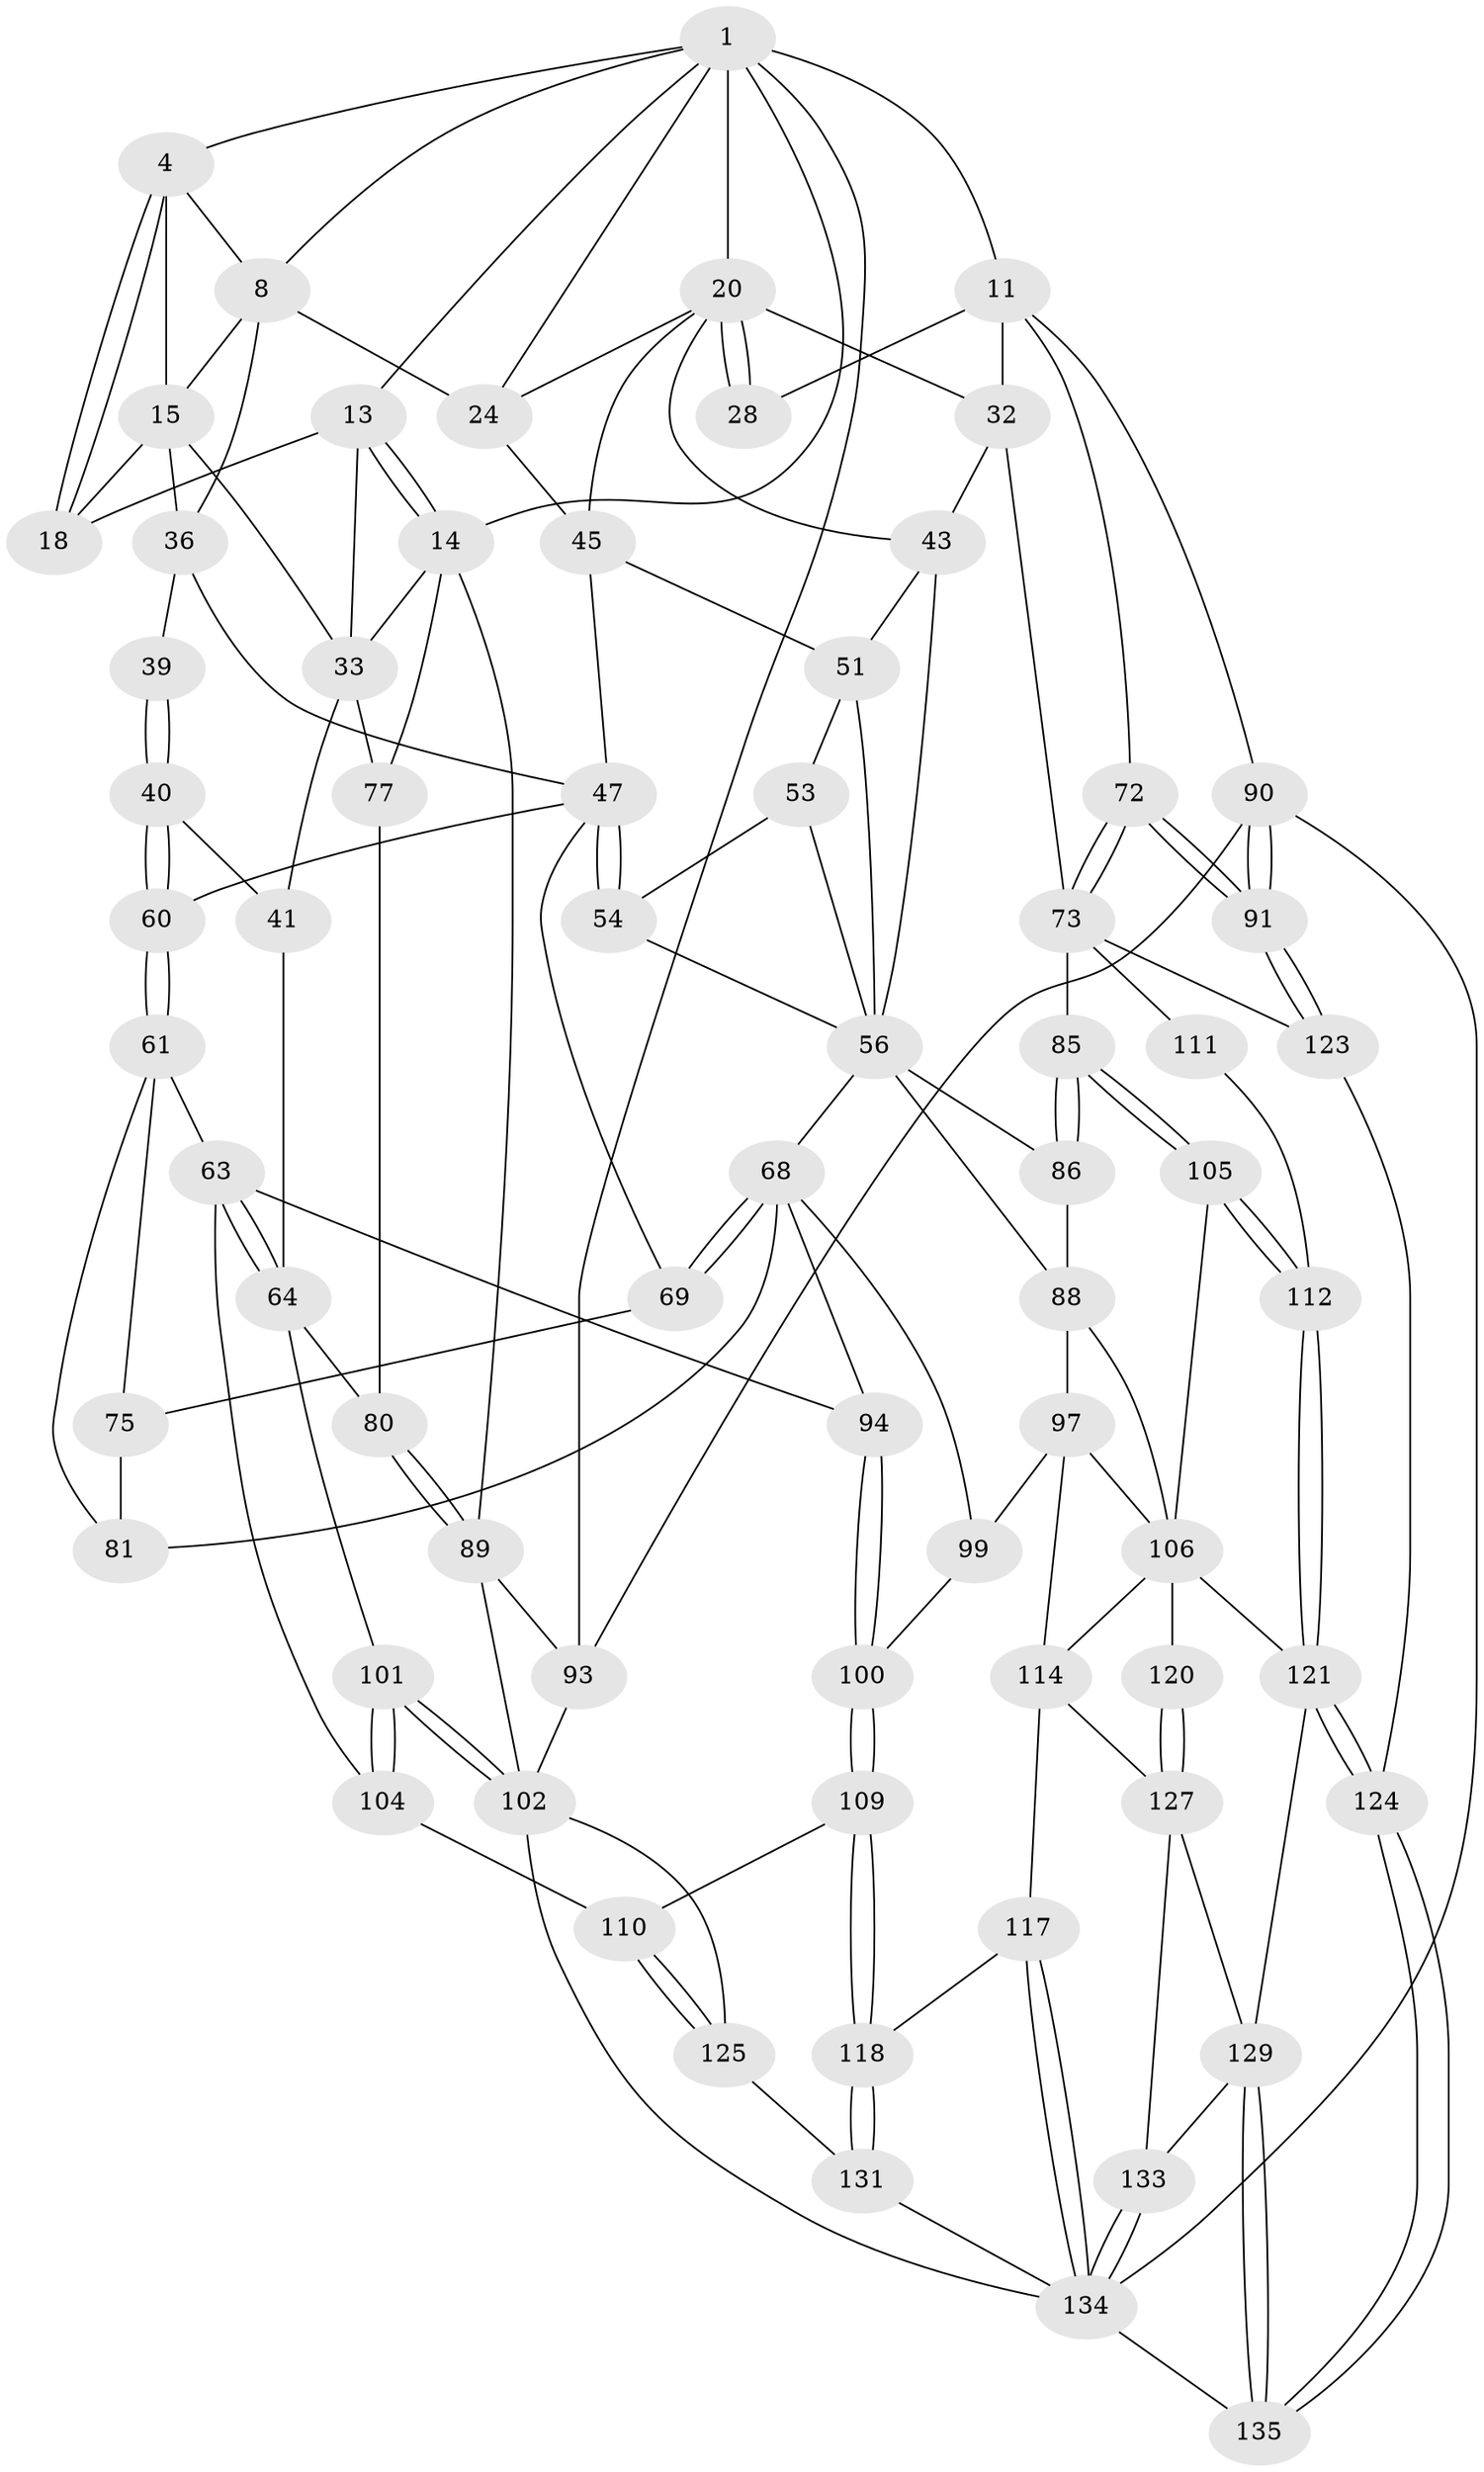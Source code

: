 // original degree distribution, {3: 0.02142857142857143, 4: 0.18571428571428572, 5: 0.6071428571428571, 6: 0.18571428571428572}
// Generated by graph-tools (version 1.1) at 2025/17/03/09/25 04:17:23]
// undirected, 70 vertices, 162 edges
graph export_dot {
graph [start="1"]
  node [color=gray90,style=filled];
  1 [pos="+0.24571045571545874+0",super="+2+6"];
  4 [pos="+0.18770770879255955+0.04611022081848103",super="+5"];
  8 [pos="+0.45508827448251127+0.05100583690076746",super="+25"];
  11 [pos="+1+0",super="+30"];
  13 [pos="+0.08723274438553923+0.10117259661734933",super="+19"];
  14 [pos="+0+0.19517591956534966",super="+35"];
  15 [pos="+0.2596279314939916+0.1381857676932316",super="+16"];
  18 [pos="+0.17748567088468598+0.13016458739107217"];
  20 [pos="+0.7383801633335861+0.021795698655499903",super="+21"];
  24 [pos="+0.5542637138087129+0.17145446519747995",super="+26"];
  28 [pos="+0.9651881377073067+0.08654913226745509"];
  32 [pos="+0.9711377959273604+0.30523926440238125",super="+42"];
  33 [pos="+0.06726493785305844+0.2707579319309388",super="+38+34"];
  36 [pos="+0.36574093573511246+0.2351191471162458",super="+50+37"];
  39 [pos="+0.27481698664708515+0.3194484760474052"];
  40 [pos="+0.2543594564576875+0.340953118000769"];
  41 [pos="+0.19701536687972843+0.33392124163535375",super="+58"];
  43 [pos="+0.7634080094533325+0.22331611181525152",super="+44+55"];
  45 [pos="+0.5458685515143166+0.2877615318047394",super="+46"];
  47 [pos="+0.45547295322743725+0.3535991340528271",super="+48"];
  51 [pos="+0.6507949276629241+0.31796537046316503",super="+52"];
  53 [pos="+0.5753018197189274+0.3886024335255132"];
  54 [pos="+0.5410837454760097+0.3940249249620772"];
  56 [pos="+0.6627935796297559+0.43577769440753195",super="+65+57"];
  60 [pos="+0.27187431537418255+0.4095655766604994"];
  61 [pos="+0.27270349850862635+0.4176263202828245",super="+62"];
  63 [pos="+0.19986231892006484+0.5291336941989583",super="+95"];
  64 [pos="+0.19121101355755718+0.5260377767257773",super="+79"];
  68 [pos="+0.46529860276280377+0.48164832446987493",super="+82"];
  69 [pos="+0.4495915605446308+0.4478629021152415",super="+70"];
  72 [pos="+1+0.617901523290321"];
  73 [pos="+0.923342141133099+0.5994641703936201",super="+115+74"];
  75 [pos="+0.3563350702225367+0.42888399919245074",super="+76"];
  77 [pos="+0.04270333901597343+0.47272341237267523"];
  80 [pos="+0.06911071581777394+0.5171138772650852"];
  81 [pos="+0.3374859682577009+0.5273890118945151"];
  85 [pos="+0.7495096277722249+0.6044090900909991"];
  86 [pos="+0.7045362543070418+0.5895805140002323"];
  88 [pos="+0.5486301471794423+0.5399921243602975",super="+96"];
  89 [pos="+0+0.5762362336957261",super="+92"];
  90 [pos="+1+1"];
  91 [pos="+1+0.7496629247146773"];
  93 [pos="+0+1"];
  94 [pos="+0.3273277946511211+0.6359238867163904"];
  97 [pos="+0.54016708318864+0.5889280849592923",super="+98"];
  99 [pos="+0.4441868265644943+0.638889845384979"];
  100 [pos="+0.337118744616578+0.6576302505836581"];
  101 [pos="+0+0.6915793307879184"];
  102 [pos="+0+0.7501093697510377",super="+126"];
  104 [pos="+0.1912597406521753+0.6690110914356544"];
  105 [pos="+0.6929310947485074+0.6998071824261592"];
  106 [pos="+0.6577795299962858+0.7182195234484491",super="+119+107"];
  109 [pos="+0.2850528822209914+0.7393028253353902"];
  110 [pos="+0.22738267137205984+0.7178147278574645"];
  111 [pos="+0.7909075483351616+0.7390991536977144"];
  112 [pos="+0.7696846215388269+0.7518100744973145"];
  114 [pos="+0.4615623776426717+0.734378796896437",super="+116"];
  117 [pos="+0.33472743809358596+0.8100690696969225"];
  118 [pos="+0.32174302078696504+0.8039779125044175"];
  120 [pos="+0.6053045485092028+0.7592200858457399"];
  121 [pos="+0.7621956404152012+0.8069535948978468",super="+122"];
  123 [pos="+0.8990122250027591+0.8296229808561715"];
  124 [pos="+0.8489638549794312+0.9135992877845421"];
  125 [pos="+0.10218802553503556+0.8405698303797523",super="+132"];
  127 [pos="+0.5888203673002222+0.7866777241563054",super="+128"];
  129 [pos="+0.641343119876056+0.9164884753685533",super="+130"];
  131 [pos="+0.197672595768187+0.8993610665091432"];
  133 [pos="+0.5242430305106804+0.9060979779852539"];
  134 [pos="+0.41748568864049784+0.9956463680689294",super="+136"];
  135 [pos="+0.8241708318826668+1"];
  1 -- 4;
  1 -- 93;
  1 -- 11 [weight=2];
  1 -- 13;
  1 -- 14;
  1 -- 20;
  1 -- 8;
  1 -- 24;
  4 -- 18;
  4 -- 18;
  4 -- 8;
  4 -- 15;
  8 -- 24;
  8 -- 36;
  8 -- 15;
  11 -- 90;
  11 -- 32;
  11 -- 72;
  11 -- 28;
  13 -- 14;
  13 -- 14;
  13 -- 33;
  13 -- 18;
  14 -- 89;
  14 -- 77;
  14 -- 33;
  15 -- 18;
  15 -- 33;
  15 -- 36;
  20 -- 28;
  20 -- 28;
  20 -- 32;
  20 -- 24;
  20 -- 43;
  20 -- 45;
  24 -- 45;
  32 -- 43 [weight=2];
  32 -- 73;
  33 -- 41 [weight=2];
  33 -- 77;
  36 -- 39 [weight=2];
  36 -- 47;
  39 -- 40;
  39 -- 40;
  40 -- 41;
  40 -- 60;
  40 -- 60;
  41 -- 64;
  43 -- 51;
  43 -- 56;
  45 -- 47;
  45 -- 51;
  47 -- 54;
  47 -- 54;
  47 -- 60;
  47 -- 69;
  51 -- 53;
  51 -- 56;
  53 -- 54;
  53 -- 56;
  54 -- 56;
  56 -- 68;
  56 -- 86;
  56 -- 88 [weight=2];
  60 -- 61;
  60 -- 61;
  61 -- 75;
  61 -- 81;
  61 -- 63;
  63 -- 64;
  63 -- 64;
  63 -- 104;
  63 -- 94;
  64 -- 80;
  64 -- 101;
  68 -- 69;
  68 -- 69;
  68 -- 81;
  68 -- 99;
  68 -- 94;
  69 -- 75 [weight=2];
  72 -- 73;
  72 -- 73;
  72 -- 91;
  72 -- 91;
  73 -- 123;
  73 -- 111 [weight=2];
  73 -- 85;
  75 -- 81;
  77 -- 80;
  80 -- 89;
  80 -- 89;
  85 -- 86;
  85 -- 86;
  85 -- 105;
  85 -- 105;
  86 -- 88;
  88 -- 97;
  88 -- 106;
  89 -- 93;
  89 -- 102;
  90 -- 91;
  90 -- 91;
  90 -- 93;
  90 -- 134;
  91 -- 123;
  91 -- 123;
  93 -- 102;
  94 -- 100;
  94 -- 100;
  97 -- 114;
  97 -- 99;
  97 -- 106;
  99 -- 100;
  100 -- 109;
  100 -- 109;
  101 -- 102;
  101 -- 102;
  101 -- 104;
  101 -- 104;
  102 -- 125 [weight=2];
  102 -- 134;
  104 -- 110;
  105 -- 106;
  105 -- 112;
  105 -- 112;
  106 -- 120 [weight=2];
  106 -- 121;
  106 -- 114;
  109 -- 110;
  109 -- 118;
  109 -- 118;
  110 -- 125;
  110 -- 125;
  111 -- 112;
  112 -- 121;
  112 -- 121;
  114 -- 117;
  114 -- 127;
  117 -- 118;
  117 -- 134;
  117 -- 134;
  118 -- 131;
  118 -- 131;
  120 -- 127;
  120 -- 127;
  121 -- 124;
  121 -- 124;
  121 -- 129;
  123 -- 124;
  124 -- 135;
  124 -- 135;
  125 -- 131;
  127 -- 133;
  127 -- 129;
  129 -- 135;
  129 -- 135;
  129 -- 133;
  131 -- 134;
  133 -- 134;
  133 -- 134;
  134 -- 135;
}
